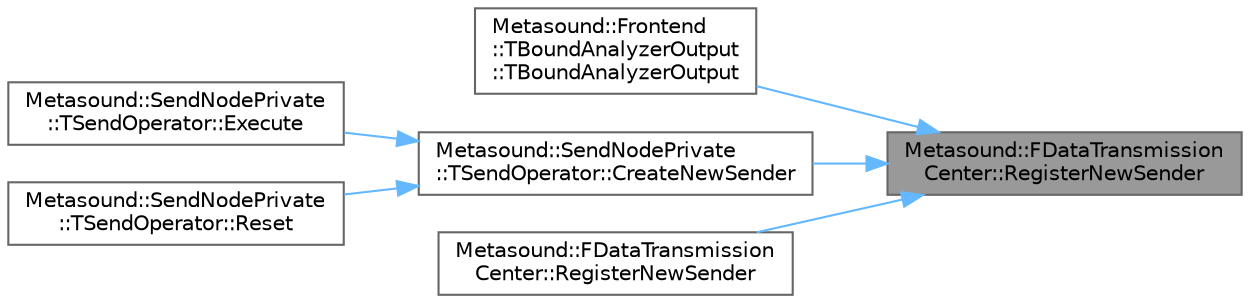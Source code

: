 digraph "Metasound::FDataTransmissionCenter::RegisterNewSender"
{
 // INTERACTIVE_SVG=YES
 // LATEX_PDF_SIZE
  bgcolor="transparent";
  edge [fontname=Helvetica,fontsize=10,labelfontname=Helvetica,labelfontsize=10];
  node [fontname=Helvetica,fontsize=10,shape=box,height=0.2,width=0.4];
  rankdir="RL";
  Node1 [id="Node000001",label="Metasound::FDataTransmission\lCenter::RegisterNewSender",height=0.2,width=0.4,color="gray40", fillcolor="grey60", style="filled", fontcolor="black",tooltip=" "];
  Node1 -> Node2 [id="edge1_Node000001_Node000002",dir="back",color="steelblue1",style="solid",tooltip=" "];
  Node2 [id="Node000002",label="Metasound::Frontend\l::TBoundAnalyzerOutput\l::TBoundAnalyzerOutput",height=0.2,width=0.4,color="grey40", fillcolor="white", style="filled",URL="$d9/d7a/classMetasound_1_1Frontend_1_1TBoundAnalyzerOutput.html#ab8cff3356576ca72f10128616d04b320",tooltip=" "];
  Node1 -> Node3 [id="edge2_Node000001_Node000003",dir="back",color="steelblue1",style="solid",tooltip=" "];
  Node3 [id="Node000003",label="Metasound::SendNodePrivate\l::TSendOperator::CreateNewSender",height=0.2,width=0.4,color="grey40", fillcolor="white", style="filled",URL="$d2/d18/classMetasound_1_1SendNodePrivate_1_1TSendOperator.html#ae2e2ce62a32a10dad8b6c2d1bcf1a0d7",tooltip=" "];
  Node3 -> Node4 [id="edge3_Node000003_Node000004",dir="back",color="steelblue1",style="solid",tooltip=" "];
  Node4 [id="Node000004",label="Metasound::SendNodePrivate\l::TSendOperator::Execute",height=0.2,width=0.4,color="grey40", fillcolor="white", style="filled",URL="$d2/d18/classMetasound_1_1SendNodePrivate_1_1TSendOperator.html#aac751679cd1012f4d8509be7a122b3f1",tooltip=" "];
  Node3 -> Node5 [id="edge4_Node000003_Node000005",dir="back",color="steelblue1",style="solid",tooltip=" "];
  Node5 [id="Node000005",label="Metasound::SendNodePrivate\l::TSendOperator::Reset",height=0.2,width=0.4,color="grey40", fillcolor="white", style="filled",URL="$d2/d18/classMetasound_1_1SendNodePrivate_1_1TSendOperator.html#a412c7bc85b4b12a21e85bebfd4ef49b3",tooltip=" "];
  Node1 -> Node6 [id="edge5_Node000001_Node000006",dir="back",color="steelblue1",style="solid",tooltip=" "];
  Node6 [id="Node000006",label="Metasound::FDataTransmission\lCenter::RegisterNewSender",height=0.2,width=0.4,color="grey40", fillcolor="white", style="filled",URL="$d2/d04/classMetasound_1_1FDataTransmissionCenter.html#a2ecff5198b1bb4bb494535fa85a7ca67",tooltip=" "];
}

